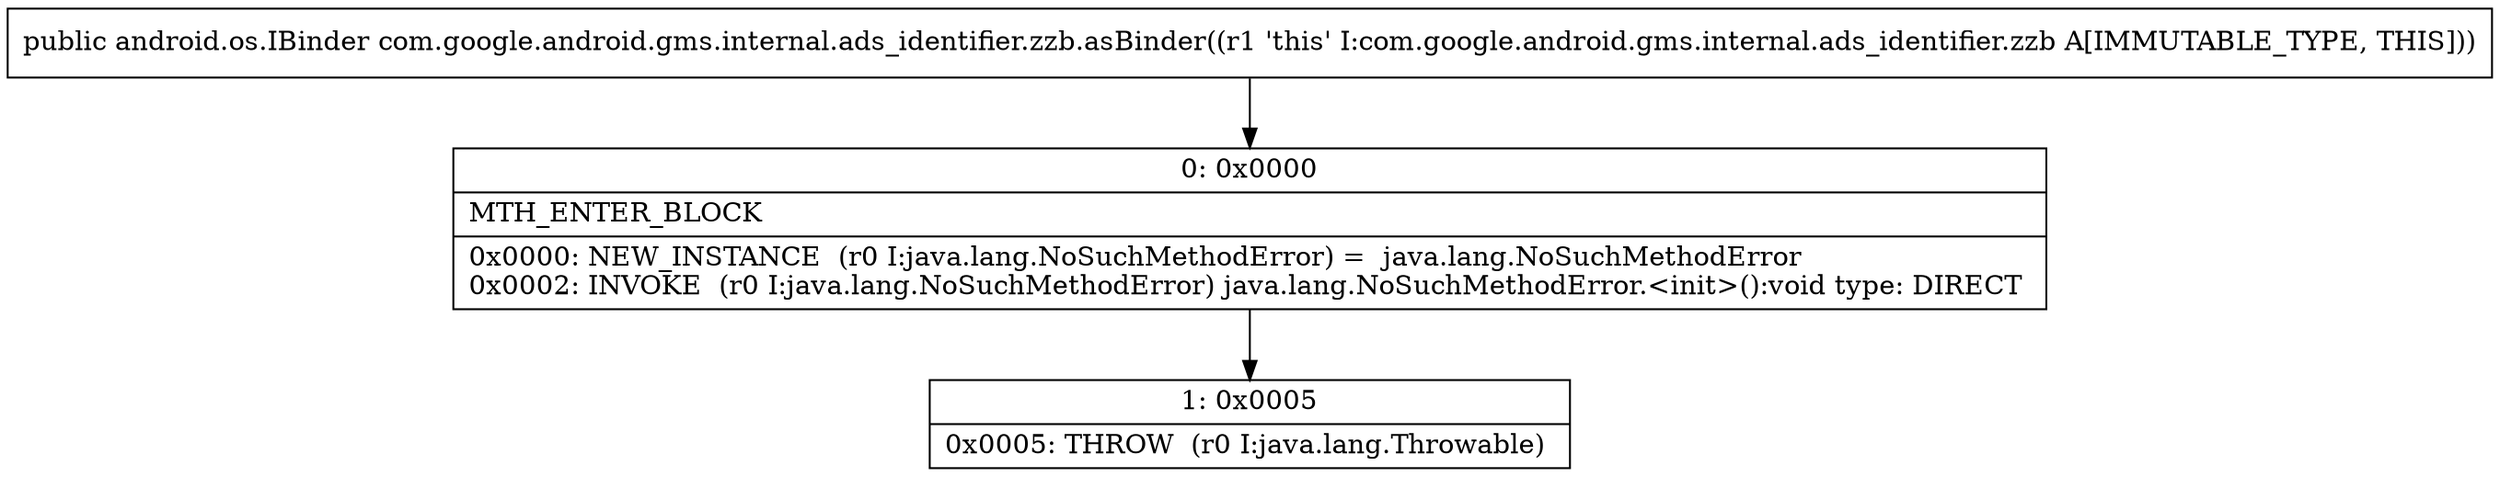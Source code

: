 digraph "CFG forcom.google.android.gms.internal.ads_identifier.zzb.asBinder()Landroid\/os\/IBinder;" {
Node_0 [shape=record,label="{0\:\ 0x0000|MTH_ENTER_BLOCK\l|0x0000: NEW_INSTANCE  (r0 I:java.lang.NoSuchMethodError) =  java.lang.NoSuchMethodError \l0x0002: INVOKE  (r0 I:java.lang.NoSuchMethodError) java.lang.NoSuchMethodError.\<init\>():void type: DIRECT \l}"];
Node_1 [shape=record,label="{1\:\ 0x0005|0x0005: THROW  (r0 I:java.lang.Throwable) \l}"];
MethodNode[shape=record,label="{public android.os.IBinder com.google.android.gms.internal.ads_identifier.zzb.asBinder((r1 'this' I:com.google.android.gms.internal.ads_identifier.zzb A[IMMUTABLE_TYPE, THIS])) }"];
MethodNode -> Node_0;
Node_0 -> Node_1;
}

